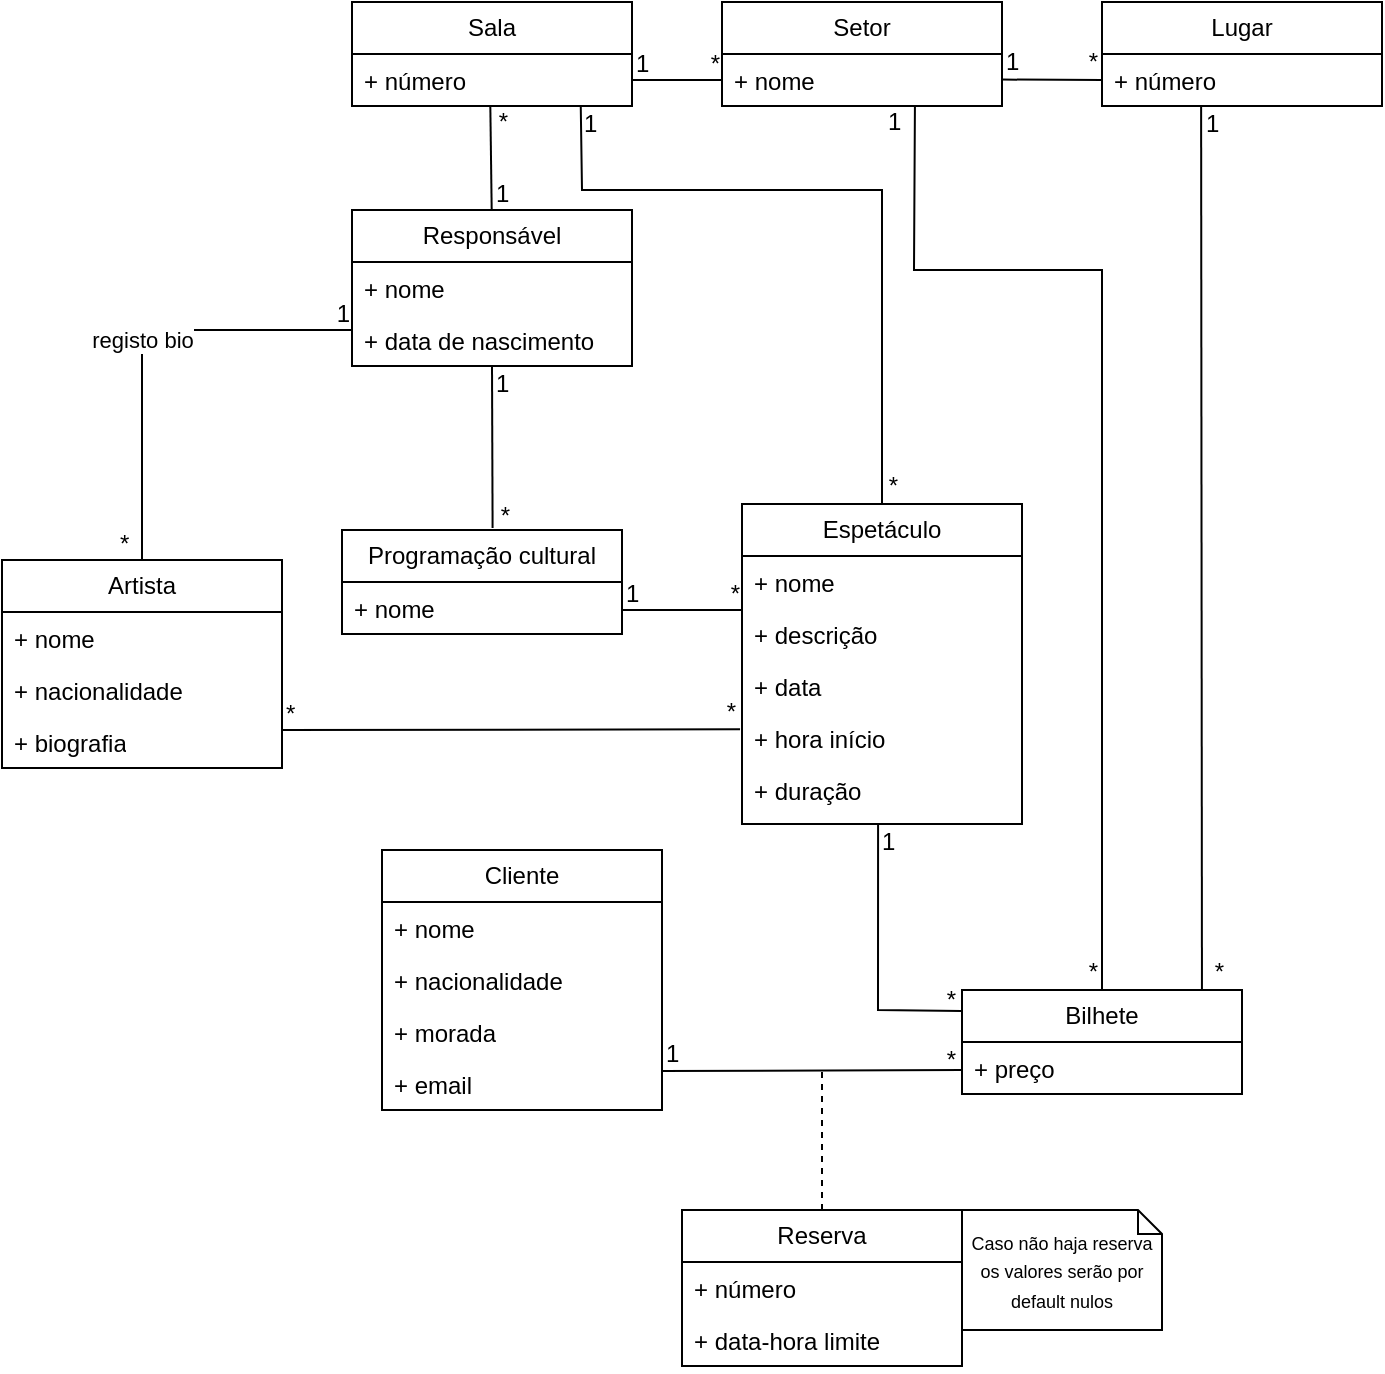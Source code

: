 <mxfile version="26.0.15">
  <diagram name="Page-1" id="mjd2C5AzrDwt4v_iIRbr">
    <mxGraphModel dx="671" dy="385" grid="1" gridSize="10" guides="1" tooltips="1" connect="1" arrows="1" fold="1" page="1" pageScale="1" pageWidth="850" pageHeight="1100" math="0" shadow="0">
      <root>
        <mxCell id="0" />
        <mxCell id="1" parent="0" />
        <mxCell id="IfUJpyONkfVFdhe7oYS0-1" value="Sala" style="swimlane;fontStyle=0;childLayout=stackLayout;horizontal=1;startSize=26;fillColor=none;horizontalStack=0;resizeParent=1;resizeParentMax=0;resizeLast=0;collapsible=1;marginBottom=0;whiteSpace=wrap;html=1;" vertex="1" parent="1">
          <mxGeometry x="285" y="66" width="140" height="52" as="geometry" />
        </mxCell>
        <mxCell id="IfUJpyONkfVFdhe7oYS0-2" value="+ número" style="text;strokeColor=none;fillColor=none;align=left;verticalAlign=top;spacingLeft=4;spacingRight=4;overflow=hidden;rotatable=0;points=[[0,0.5],[1,0.5]];portConstraint=eastwest;whiteSpace=wrap;html=1;" vertex="1" parent="IfUJpyONkfVFdhe7oYS0-1">
          <mxGeometry y="26" width="140" height="26" as="geometry" />
        </mxCell>
        <mxCell id="IfUJpyONkfVFdhe7oYS0-5" value="Setor" style="swimlane;fontStyle=0;childLayout=stackLayout;horizontal=1;startSize=26;fillColor=none;horizontalStack=0;resizeParent=1;resizeParentMax=0;resizeLast=0;collapsible=1;marginBottom=0;whiteSpace=wrap;html=1;" vertex="1" parent="1">
          <mxGeometry x="470" y="66" width="140" height="52" as="geometry" />
        </mxCell>
        <mxCell id="IfUJpyONkfVFdhe7oYS0-6" value="+ nome" style="text;strokeColor=none;fillColor=none;align=left;verticalAlign=top;spacingLeft=4;spacingRight=4;overflow=hidden;rotatable=0;points=[[0,0.5],[1,0.5]];portConstraint=eastwest;whiteSpace=wrap;html=1;" vertex="1" parent="IfUJpyONkfVFdhe7oYS0-5">
          <mxGeometry y="26" width="140" height="26" as="geometry" />
        </mxCell>
        <mxCell id="IfUJpyONkfVFdhe7oYS0-13" value="Responsável " style="swimlane;fontStyle=0;childLayout=stackLayout;horizontal=1;startSize=26;fillColor=none;horizontalStack=0;resizeParent=1;resizeParentMax=0;resizeLast=0;collapsible=1;marginBottom=0;whiteSpace=wrap;html=1;" vertex="1" parent="1">
          <mxGeometry x="285" y="170" width="140" height="78" as="geometry" />
        </mxCell>
        <mxCell id="IfUJpyONkfVFdhe7oYS0-14" value="+ nome" style="text;strokeColor=none;fillColor=none;align=left;verticalAlign=top;spacingLeft=4;spacingRight=4;overflow=hidden;rotatable=0;points=[[0,0.5],[1,0.5]];portConstraint=eastwest;whiteSpace=wrap;html=1;" vertex="1" parent="IfUJpyONkfVFdhe7oYS0-13">
          <mxGeometry y="26" width="140" height="26" as="geometry" />
        </mxCell>
        <mxCell id="IfUJpyONkfVFdhe7oYS0-15" value="+ data de nascimento" style="text;strokeColor=none;fillColor=none;align=left;verticalAlign=top;spacingLeft=4;spacingRight=4;overflow=hidden;rotatable=0;points=[[0,0.5],[1,0.5]];portConstraint=eastwest;whiteSpace=wrap;html=1;" vertex="1" parent="IfUJpyONkfVFdhe7oYS0-13">
          <mxGeometry y="52" width="140" height="26" as="geometry" />
        </mxCell>
        <mxCell id="IfUJpyONkfVFdhe7oYS0-17" value="Lugar" style="swimlane;fontStyle=0;childLayout=stackLayout;horizontal=1;startSize=26;fillColor=none;horizontalStack=0;resizeParent=1;resizeParentMax=0;resizeLast=0;collapsible=1;marginBottom=0;whiteSpace=wrap;html=1;" vertex="1" parent="1">
          <mxGeometry x="660" y="66" width="140" height="52" as="geometry" />
        </mxCell>
        <mxCell id="IfUJpyONkfVFdhe7oYS0-18" value="+ número" style="text;strokeColor=none;fillColor=none;align=left;verticalAlign=top;spacingLeft=4;spacingRight=4;overflow=hidden;rotatable=0;points=[[0,0.5],[1,0.5]];portConstraint=eastwest;whiteSpace=wrap;html=1;" vertex="1" parent="IfUJpyONkfVFdhe7oYS0-17">
          <mxGeometry y="26" width="140" height="26" as="geometry" />
        </mxCell>
        <mxCell id="IfUJpyONkfVFdhe7oYS0-22" value="" style="endArrow=none;html=1;rounded=0;exitX=1;exitY=0.5;exitDx=0;exitDy=0;entryX=0;entryY=0.5;entryDx=0;entryDy=0;" edge="1" parent="1" source="IfUJpyONkfVFdhe7oYS0-2" target="IfUJpyONkfVFdhe7oYS0-6">
          <mxGeometry relative="1" as="geometry">
            <mxPoint x="430" y="105" as="sourcePoint" />
            <mxPoint x="470" y="106" as="targetPoint" />
          </mxGeometry>
        </mxCell>
        <mxCell id="IfUJpyONkfVFdhe7oYS0-23" value="1" style="resizable=0;html=1;whiteSpace=wrap;align=left;verticalAlign=bottom;" connectable="0" vertex="1" parent="IfUJpyONkfVFdhe7oYS0-22">
          <mxGeometry x="-1" relative="1" as="geometry" />
        </mxCell>
        <mxCell id="IfUJpyONkfVFdhe7oYS0-24" value="*" style="resizable=0;html=1;whiteSpace=wrap;align=right;verticalAlign=bottom;" connectable="0" vertex="1" parent="IfUJpyONkfVFdhe7oYS0-22">
          <mxGeometry x="1" relative="1" as="geometry" />
        </mxCell>
        <mxCell id="IfUJpyONkfVFdhe7oYS0-25" value="" style="endArrow=none;html=1;rounded=0;exitX=1;exitY=0.5;exitDx=0;exitDy=0;entryX=0;entryY=0.5;entryDx=0;entryDy=0;" edge="1" parent="1" target="IfUJpyONkfVFdhe7oYS0-18">
          <mxGeometry relative="1" as="geometry">
            <mxPoint x="610" y="104.78" as="sourcePoint" />
            <mxPoint x="655" y="104.78" as="targetPoint" />
          </mxGeometry>
        </mxCell>
        <mxCell id="IfUJpyONkfVFdhe7oYS0-26" value="1" style="resizable=0;html=1;whiteSpace=wrap;align=left;verticalAlign=bottom;" connectable="0" vertex="1" parent="IfUJpyONkfVFdhe7oYS0-25">
          <mxGeometry x="-1" relative="1" as="geometry" />
        </mxCell>
        <mxCell id="IfUJpyONkfVFdhe7oYS0-27" value="*" style="resizable=0;html=1;whiteSpace=wrap;align=right;verticalAlign=bottom;" connectable="0" vertex="1" parent="IfUJpyONkfVFdhe7oYS0-25">
          <mxGeometry x="1" relative="1" as="geometry" />
        </mxCell>
        <mxCell id="IfUJpyONkfVFdhe7oYS0-28" value="" style="endArrow=none;html=1;rounded=0;exitX=0.5;exitY=0;exitDx=0;exitDy=0;entryX=0.494;entryY=1.001;entryDx=0;entryDy=0;entryPerimeter=0;" edge="1" parent="1">
          <mxGeometry relative="1" as="geometry">
            <mxPoint x="354.85" y="170" as="sourcePoint" />
            <mxPoint x="354.16" y="118.026" as="targetPoint" />
          </mxGeometry>
        </mxCell>
        <mxCell id="IfUJpyONkfVFdhe7oYS0-29" value="1" style="resizable=0;html=1;whiteSpace=wrap;align=left;verticalAlign=bottom;" connectable="0" vertex="1" parent="IfUJpyONkfVFdhe7oYS0-28">
          <mxGeometry x="-1" relative="1" as="geometry" />
        </mxCell>
        <mxCell id="IfUJpyONkfVFdhe7oYS0-30" value="*" style="resizable=0;html=1;whiteSpace=wrap;align=right;verticalAlign=bottom;" connectable="0" vertex="1" parent="IfUJpyONkfVFdhe7oYS0-28">
          <mxGeometry x="1" relative="1" as="geometry">
            <mxPoint x="10" y="16" as="offset" />
          </mxGeometry>
        </mxCell>
        <mxCell id="IfUJpyONkfVFdhe7oYS0-31" value="Programação cultural" style="swimlane;fontStyle=0;childLayout=stackLayout;horizontal=1;startSize=26;fillColor=none;horizontalStack=0;resizeParent=1;resizeParentMax=0;resizeLast=0;collapsible=1;marginBottom=0;whiteSpace=wrap;html=1;" vertex="1" parent="1">
          <mxGeometry x="280" y="330" width="140" height="52" as="geometry" />
        </mxCell>
        <mxCell id="IfUJpyONkfVFdhe7oYS0-32" value="+ nome" style="text;strokeColor=none;fillColor=none;align=left;verticalAlign=top;spacingLeft=4;spacingRight=4;overflow=hidden;rotatable=0;points=[[0,0.5],[1,0.5]];portConstraint=eastwest;whiteSpace=wrap;html=1;" vertex="1" parent="IfUJpyONkfVFdhe7oYS0-31">
          <mxGeometry y="26" width="140" height="26" as="geometry" />
        </mxCell>
        <mxCell id="IfUJpyONkfVFdhe7oYS0-35" value="" style="endArrow=none;html=1;rounded=0;" edge="1" parent="1">
          <mxGeometry relative="1" as="geometry">
            <mxPoint x="420" y="370" as="sourcePoint" />
            <mxPoint x="480" y="370" as="targetPoint" />
          </mxGeometry>
        </mxCell>
        <mxCell id="IfUJpyONkfVFdhe7oYS0-36" value="1" style="resizable=0;html=1;whiteSpace=wrap;align=left;verticalAlign=bottom;" connectable="0" vertex="1" parent="IfUJpyONkfVFdhe7oYS0-35">
          <mxGeometry x="-1" relative="1" as="geometry" />
        </mxCell>
        <mxCell id="IfUJpyONkfVFdhe7oYS0-37" value="*" style="resizable=0;html=1;whiteSpace=wrap;align=right;verticalAlign=bottom;" connectable="0" vertex="1" parent="IfUJpyONkfVFdhe7oYS0-35">
          <mxGeometry x="1" relative="1" as="geometry" />
        </mxCell>
        <mxCell id="IfUJpyONkfVFdhe7oYS0-38" value="Espetáculo" style="swimlane;fontStyle=0;childLayout=stackLayout;horizontal=1;startSize=26;fillColor=none;horizontalStack=0;resizeParent=1;resizeParentMax=0;resizeLast=0;collapsible=1;marginBottom=0;whiteSpace=wrap;html=1;" vertex="1" parent="1">
          <mxGeometry x="480" y="317" width="140" height="160" as="geometry" />
        </mxCell>
        <mxCell id="IfUJpyONkfVFdhe7oYS0-39" value="+ nome" style="text;strokeColor=none;fillColor=none;align=left;verticalAlign=top;spacingLeft=4;spacingRight=4;overflow=hidden;rotatable=0;points=[[0,0.5],[1,0.5]];portConstraint=eastwest;whiteSpace=wrap;html=1;" vertex="1" parent="IfUJpyONkfVFdhe7oYS0-38">
          <mxGeometry y="26" width="140" height="26" as="geometry" />
        </mxCell>
        <mxCell id="IfUJpyONkfVFdhe7oYS0-40" value="+ descrição" style="text;strokeColor=none;fillColor=none;align=left;verticalAlign=top;spacingLeft=4;spacingRight=4;overflow=hidden;rotatable=0;points=[[0,0.5],[1,0.5]];portConstraint=eastwest;whiteSpace=wrap;html=1;" vertex="1" parent="IfUJpyONkfVFdhe7oYS0-38">
          <mxGeometry y="52" width="140" height="26" as="geometry" />
        </mxCell>
        <mxCell id="IfUJpyONkfVFdhe7oYS0-43" value="+ data" style="text;strokeColor=none;fillColor=none;align=left;verticalAlign=top;spacingLeft=4;spacingRight=4;overflow=hidden;rotatable=0;points=[[0,0.5],[1,0.5]];portConstraint=eastwest;whiteSpace=wrap;html=1;" vertex="1" parent="IfUJpyONkfVFdhe7oYS0-38">
          <mxGeometry y="78" width="140" height="26" as="geometry" />
        </mxCell>
        <mxCell id="IfUJpyONkfVFdhe7oYS0-44" value="+ hora início" style="text;strokeColor=none;fillColor=none;align=left;verticalAlign=top;spacingLeft=4;spacingRight=4;overflow=hidden;rotatable=0;points=[[0,0.5],[1,0.5]];portConstraint=eastwest;whiteSpace=wrap;html=1;" vertex="1" parent="IfUJpyONkfVFdhe7oYS0-38">
          <mxGeometry y="104" width="140" height="26" as="geometry" />
        </mxCell>
        <mxCell id="IfUJpyONkfVFdhe7oYS0-41" value="+ duração" style="text;strokeColor=none;fillColor=none;align=left;verticalAlign=top;spacingLeft=4;spacingRight=4;overflow=hidden;rotatable=0;points=[[0,0.5],[1,0.5]];portConstraint=eastwest;whiteSpace=wrap;html=1;" vertex="1" parent="IfUJpyONkfVFdhe7oYS0-38">
          <mxGeometry y="130" width="140" height="30" as="geometry" />
        </mxCell>
        <mxCell id="IfUJpyONkfVFdhe7oYS0-46" value="" style="endArrow=none;html=1;rounded=0;entryX=0.571;entryY=-0.009;entryDx=0;entryDy=0;entryPerimeter=0;exitX=0.5;exitY=1;exitDx=0;exitDy=0;" edge="1" parent="1" source="IfUJpyONkfVFdhe7oYS0-13">
          <mxGeometry relative="1" as="geometry">
            <mxPoint x="355" y="250" as="sourcePoint" />
            <mxPoint x="355.3" y="328.958" as="targetPoint" />
          </mxGeometry>
        </mxCell>
        <mxCell id="IfUJpyONkfVFdhe7oYS0-47" value="1" style="resizable=0;html=1;whiteSpace=wrap;align=left;verticalAlign=bottom;" connectable="0" vertex="1" parent="IfUJpyONkfVFdhe7oYS0-46">
          <mxGeometry x="-1" relative="1" as="geometry">
            <mxPoint y="17" as="offset" />
          </mxGeometry>
        </mxCell>
        <mxCell id="IfUJpyONkfVFdhe7oYS0-48" value="*" style="resizable=0;html=1;whiteSpace=wrap;align=right;verticalAlign=bottom;" connectable="0" vertex="1" parent="IfUJpyONkfVFdhe7oYS0-46">
          <mxGeometry x="1" relative="1" as="geometry">
            <mxPoint x="10" y="3" as="offset" />
          </mxGeometry>
        </mxCell>
        <mxCell id="IfUJpyONkfVFdhe7oYS0-52" value="" style="endArrow=none;html=1;rounded=0;entryX=0.5;entryY=0;entryDx=0;entryDy=0;exitX=0.817;exitY=1.01;exitDx=0;exitDy=0;exitPerimeter=0;" edge="1" parent="1" target="IfUJpyONkfVFdhe7oYS0-38">
          <mxGeometry relative="1" as="geometry">
            <mxPoint x="399.38" y="118.26" as="sourcePoint" />
            <mxPoint x="610" y="250" as="targetPoint" />
            <Array as="points">
              <mxPoint x="400" y="160" />
              <mxPoint x="550" y="160" />
            </Array>
          </mxGeometry>
        </mxCell>
        <mxCell id="IfUJpyONkfVFdhe7oYS0-53" value="1" style="resizable=0;html=1;whiteSpace=wrap;align=left;verticalAlign=bottom;" connectable="0" vertex="1" parent="IfUJpyONkfVFdhe7oYS0-52">
          <mxGeometry x="-1" relative="1" as="geometry">
            <mxPoint y="17" as="offset" />
          </mxGeometry>
        </mxCell>
        <mxCell id="IfUJpyONkfVFdhe7oYS0-54" value="*" style="resizable=0;html=1;whiteSpace=wrap;align=right;verticalAlign=bottom;" connectable="0" vertex="1" parent="IfUJpyONkfVFdhe7oYS0-52">
          <mxGeometry x="1" relative="1" as="geometry">
            <mxPoint x="9" as="offset" />
          </mxGeometry>
        </mxCell>
        <mxCell id="IfUJpyONkfVFdhe7oYS0-55" value="Artista" style="swimlane;fontStyle=0;childLayout=stackLayout;horizontal=1;startSize=26;fillColor=none;horizontalStack=0;resizeParent=1;resizeParentMax=0;resizeLast=0;collapsible=1;marginBottom=0;whiteSpace=wrap;html=1;" vertex="1" parent="1">
          <mxGeometry x="110" y="345" width="140" height="104" as="geometry" />
        </mxCell>
        <mxCell id="IfUJpyONkfVFdhe7oYS0-56" value="+ nome" style="text;strokeColor=none;fillColor=none;align=left;verticalAlign=top;spacingLeft=4;spacingRight=4;overflow=hidden;rotatable=0;points=[[0,0.5],[1,0.5]];portConstraint=eastwest;whiteSpace=wrap;html=1;" vertex="1" parent="IfUJpyONkfVFdhe7oYS0-55">
          <mxGeometry y="26" width="140" height="26" as="geometry" />
        </mxCell>
        <mxCell id="IfUJpyONkfVFdhe7oYS0-57" value="+ nacionalidade" style="text;strokeColor=none;fillColor=none;align=left;verticalAlign=top;spacingLeft=4;spacingRight=4;overflow=hidden;rotatable=0;points=[[0,0.5],[1,0.5]];portConstraint=eastwest;whiteSpace=wrap;html=1;" vertex="1" parent="IfUJpyONkfVFdhe7oYS0-55">
          <mxGeometry y="52" width="140" height="26" as="geometry" />
        </mxCell>
        <mxCell id="IfUJpyONkfVFdhe7oYS0-58" value="+ biografia" style="text;strokeColor=none;fillColor=none;align=left;verticalAlign=top;spacingLeft=4;spacingRight=4;overflow=hidden;rotatable=0;points=[[0,0.5],[1,0.5]];portConstraint=eastwest;whiteSpace=wrap;html=1;" vertex="1" parent="IfUJpyONkfVFdhe7oYS0-55">
          <mxGeometry y="78" width="140" height="26" as="geometry" />
        </mxCell>
        <mxCell id="IfUJpyONkfVFdhe7oYS0-59" value="registo bio" style="endArrow=none;html=1;rounded=0;exitX=0.5;exitY=0;exitDx=0;exitDy=0;" edge="1" parent="1" source="IfUJpyONkfVFdhe7oYS0-55">
          <mxGeometry relative="1" as="geometry">
            <mxPoint x="125" y="230" as="sourcePoint" />
            <mxPoint x="285" y="230" as="targetPoint" />
            <Array as="points">
              <mxPoint x="180" y="230" />
            </Array>
          </mxGeometry>
        </mxCell>
        <mxCell id="IfUJpyONkfVFdhe7oYS0-60" value="*" style="resizable=0;html=1;whiteSpace=wrap;align=left;verticalAlign=bottom;" connectable="0" vertex="1" parent="IfUJpyONkfVFdhe7oYS0-59">
          <mxGeometry x="-1" relative="1" as="geometry">
            <mxPoint x="-13" as="offset" />
          </mxGeometry>
        </mxCell>
        <mxCell id="IfUJpyONkfVFdhe7oYS0-61" value="1" style="resizable=0;html=1;whiteSpace=wrap;align=right;verticalAlign=bottom;" connectable="0" vertex="1" parent="IfUJpyONkfVFdhe7oYS0-59">
          <mxGeometry x="1" relative="1" as="geometry" />
        </mxCell>
        <mxCell id="IfUJpyONkfVFdhe7oYS0-62" value="" style="endArrow=none;html=1;rounded=0;entryX=-0.007;entryY=0.333;entryDx=0;entryDy=0;entryPerimeter=0;" edge="1" parent="1" target="IfUJpyONkfVFdhe7oYS0-44">
          <mxGeometry relative="1" as="geometry">
            <mxPoint x="250" y="430" as="sourcePoint" />
            <mxPoint x="410" y="430" as="targetPoint" />
          </mxGeometry>
        </mxCell>
        <mxCell id="IfUJpyONkfVFdhe7oYS0-63" value="*" style="resizable=0;html=1;whiteSpace=wrap;align=left;verticalAlign=bottom;" connectable="0" vertex="1" parent="IfUJpyONkfVFdhe7oYS0-62">
          <mxGeometry x="-1" relative="1" as="geometry" />
        </mxCell>
        <mxCell id="IfUJpyONkfVFdhe7oYS0-64" value="*" style="resizable=0;html=1;whiteSpace=wrap;align=right;verticalAlign=bottom;" connectable="0" vertex="1" parent="IfUJpyONkfVFdhe7oYS0-62">
          <mxGeometry x="1" relative="1" as="geometry" />
        </mxCell>
        <mxCell id="IfUJpyONkfVFdhe7oYS0-65" value="Cliente" style="swimlane;fontStyle=0;childLayout=stackLayout;horizontal=1;startSize=26;fillColor=none;horizontalStack=0;resizeParent=1;resizeParentMax=0;resizeLast=0;collapsible=1;marginBottom=0;whiteSpace=wrap;html=1;" vertex="1" parent="1">
          <mxGeometry x="300" y="490" width="140" height="130" as="geometry" />
        </mxCell>
        <mxCell id="IfUJpyONkfVFdhe7oYS0-66" value="+ nome" style="text;strokeColor=none;fillColor=none;align=left;verticalAlign=top;spacingLeft=4;spacingRight=4;overflow=hidden;rotatable=0;points=[[0,0.5],[1,0.5]];portConstraint=eastwest;whiteSpace=wrap;html=1;" vertex="1" parent="IfUJpyONkfVFdhe7oYS0-65">
          <mxGeometry y="26" width="140" height="26" as="geometry" />
        </mxCell>
        <mxCell id="IfUJpyONkfVFdhe7oYS0-67" value="+ nacionalidade" style="text;strokeColor=none;fillColor=none;align=left;verticalAlign=top;spacingLeft=4;spacingRight=4;overflow=hidden;rotatable=0;points=[[0,0.5],[1,0.5]];portConstraint=eastwest;whiteSpace=wrap;html=1;" vertex="1" parent="IfUJpyONkfVFdhe7oYS0-65">
          <mxGeometry y="52" width="140" height="26" as="geometry" />
        </mxCell>
        <mxCell id="IfUJpyONkfVFdhe7oYS0-68" value="+ morada" style="text;strokeColor=none;fillColor=none;align=left;verticalAlign=top;spacingLeft=4;spacingRight=4;overflow=hidden;rotatable=0;points=[[0,0.5],[1,0.5]];portConstraint=eastwest;whiteSpace=wrap;html=1;" vertex="1" parent="IfUJpyONkfVFdhe7oYS0-65">
          <mxGeometry y="78" width="140" height="26" as="geometry" />
        </mxCell>
        <mxCell id="IfUJpyONkfVFdhe7oYS0-69" value="+ email" style="text;strokeColor=none;fillColor=none;align=left;verticalAlign=top;spacingLeft=4;spacingRight=4;overflow=hidden;rotatable=0;points=[[0,0.5],[1,0.5]];portConstraint=eastwest;whiteSpace=wrap;html=1;" vertex="1" parent="IfUJpyONkfVFdhe7oYS0-65">
          <mxGeometry y="104" width="140" height="26" as="geometry" />
        </mxCell>
        <mxCell id="IfUJpyONkfVFdhe7oYS0-70" value="Bilhete" style="swimlane;fontStyle=0;childLayout=stackLayout;horizontal=1;startSize=26;fillColor=none;horizontalStack=0;resizeParent=1;resizeParentMax=0;resizeLast=0;collapsible=1;marginBottom=0;whiteSpace=wrap;html=1;" vertex="1" parent="1">
          <mxGeometry x="590" y="560" width="140" height="52" as="geometry" />
        </mxCell>
        <mxCell id="IfUJpyONkfVFdhe7oYS0-72" value="+ preço" style="text;strokeColor=none;fillColor=none;align=left;verticalAlign=top;spacingLeft=4;spacingRight=4;overflow=hidden;rotatable=0;points=[[0,0.5],[1,0.5]];portConstraint=eastwest;whiteSpace=wrap;html=1;" vertex="1" parent="IfUJpyONkfVFdhe7oYS0-70">
          <mxGeometry y="26" width="140" height="26" as="geometry" />
        </mxCell>
        <mxCell id="IfUJpyONkfVFdhe7oYS0-74" value="" style="endArrow=none;html=1;rounded=0;exitX=1;exitY=0.231;exitDx=0;exitDy=0;exitPerimeter=0;" edge="1" parent="1">
          <mxGeometry relative="1" as="geometry">
            <mxPoint x="440" y="600.506" as="sourcePoint" />
            <mxPoint x="590" y="600" as="targetPoint" />
          </mxGeometry>
        </mxCell>
        <mxCell id="IfUJpyONkfVFdhe7oYS0-75" value="1" style="resizable=0;html=1;whiteSpace=wrap;align=left;verticalAlign=bottom;" connectable="0" vertex="1" parent="IfUJpyONkfVFdhe7oYS0-74">
          <mxGeometry x="-1" relative="1" as="geometry" />
        </mxCell>
        <mxCell id="IfUJpyONkfVFdhe7oYS0-76" value="*" style="resizable=0;html=1;whiteSpace=wrap;align=right;verticalAlign=bottom;" connectable="0" vertex="1" parent="IfUJpyONkfVFdhe7oYS0-74">
          <mxGeometry x="1" relative="1" as="geometry">
            <mxPoint x="-1" y="3" as="offset" />
          </mxGeometry>
        </mxCell>
        <mxCell id="IfUJpyONkfVFdhe7oYS0-80" value="" style="endArrow=none;html=1;rounded=0;entryX=-0.002;entryY=0.201;entryDx=0;entryDy=0;exitX=0.486;exitY=0.983;exitDx=0;exitDy=0;exitPerimeter=0;entryPerimeter=0;" edge="1" parent="1" source="IfUJpyONkfVFdhe7oYS0-41" target="IfUJpyONkfVFdhe7oYS0-70">
          <mxGeometry relative="1" as="geometry">
            <mxPoint x="550" y="480" as="sourcePoint" />
            <mxPoint x="560" y="570" as="targetPoint" />
            <Array as="points">
              <mxPoint x="548" y="570" />
            </Array>
          </mxGeometry>
        </mxCell>
        <mxCell id="IfUJpyONkfVFdhe7oYS0-81" value="1" style="resizable=0;html=1;whiteSpace=wrap;align=left;verticalAlign=bottom;" connectable="0" vertex="1" parent="IfUJpyONkfVFdhe7oYS0-80">
          <mxGeometry x="-1" relative="1" as="geometry">
            <mxPoint y="18" as="offset" />
          </mxGeometry>
        </mxCell>
        <mxCell id="IfUJpyONkfVFdhe7oYS0-82" value="*" style="resizable=0;html=1;whiteSpace=wrap;align=right;verticalAlign=bottom;" connectable="0" vertex="1" parent="IfUJpyONkfVFdhe7oYS0-80">
          <mxGeometry x="1" relative="1" as="geometry">
            <mxPoint x="-1" y="3" as="offset" />
          </mxGeometry>
        </mxCell>
        <mxCell id="IfUJpyONkfVFdhe7oYS0-83" value="" style="endArrow=none;html=1;rounded=0;exitX=0.689;exitY=1.019;exitDx=0;exitDy=0;exitPerimeter=0;" edge="1" parent="1" target="IfUJpyONkfVFdhe7oYS0-70">
          <mxGeometry relative="1" as="geometry">
            <mxPoint x="566.46" y="118.494" as="sourcePoint" />
            <mxPoint x="700" y="250" as="targetPoint" />
            <Array as="points">
              <mxPoint x="566" y="200" />
              <mxPoint x="660" y="200" />
            </Array>
          </mxGeometry>
        </mxCell>
        <mxCell id="IfUJpyONkfVFdhe7oYS0-84" value="1" style="resizable=0;html=1;whiteSpace=wrap;align=left;verticalAlign=bottom;" connectable="0" vertex="1" parent="IfUJpyONkfVFdhe7oYS0-83">
          <mxGeometry x="-1" relative="1" as="geometry">
            <mxPoint x="-15" y="16" as="offset" />
          </mxGeometry>
        </mxCell>
        <mxCell id="IfUJpyONkfVFdhe7oYS0-85" value="*" style="resizable=0;html=1;whiteSpace=wrap;align=right;verticalAlign=bottom;" connectable="0" vertex="1" parent="IfUJpyONkfVFdhe7oYS0-83">
          <mxGeometry x="1" relative="1" as="geometry">
            <mxPoint x="-1" as="offset" />
          </mxGeometry>
        </mxCell>
        <mxCell id="IfUJpyONkfVFdhe7oYS0-86" value="" style="endArrow=none;html=1;rounded=0;entryX=0.857;entryY=0;entryDx=0;entryDy=0;entryPerimeter=0;exitX=0.354;exitY=1;exitDx=0;exitDy=0;exitPerimeter=0;" edge="1" parent="1" target="IfUJpyONkfVFdhe7oYS0-70">
          <mxGeometry relative="1" as="geometry">
            <mxPoint x="709.56" y="118.0" as="sourcePoint" />
            <mxPoint x="760" y="400" as="targetPoint" />
          </mxGeometry>
        </mxCell>
        <mxCell id="IfUJpyONkfVFdhe7oYS0-87" value="1" style="resizable=0;html=1;whiteSpace=wrap;align=left;verticalAlign=bottom;" connectable="0" vertex="1" parent="IfUJpyONkfVFdhe7oYS0-86">
          <mxGeometry x="-1" relative="1" as="geometry">
            <mxPoint y="17" as="offset" />
          </mxGeometry>
        </mxCell>
        <mxCell id="IfUJpyONkfVFdhe7oYS0-88" value="*" style="resizable=0;html=1;whiteSpace=wrap;align=right;verticalAlign=bottom;" connectable="0" vertex="1" parent="IfUJpyONkfVFdhe7oYS0-86">
          <mxGeometry x="1" relative="1" as="geometry">
            <mxPoint x="13" as="offset" />
          </mxGeometry>
        </mxCell>
        <mxCell id="IfUJpyONkfVFdhe7oYS0-89" value="Reserva" style="swimlane;fontStyle=0;childLayout=stackLayout;horizontal=1;startSize=26;fillColor=none;horizontalStack=0;resizeParent=1;resizeParentMax=0;resizeLast=0;collapsible=1;marginBottom=0;whiteSpace=wrap;html=1;" vertex="1" parent="1">
          <mxGeometry x="450" y="670" width="140" height="78" as="geometry" />
        </mxCell>
        <mxCell id="IfUJpyONkfVFdhe7oYS0-90" value="+ número" style="text;strokeColor=none;fillColor=none;align=left;verticalAlign=top;spacingLeft=4;spacingRight=4;overflow=hidden;rotatable=0;points=[[0,0.5],[1,0.5]];portConstraint=eastwest;whiteSpace=wrap;html=1;" vertex="1" parent="IfUJpyONkfVFdhe7oYS0-89">
          <mxGeometry y="26" width="140" height="26" as="geometry" />
        </mxCell>
        <mxCell id="IfUJpyONkfVFdhe7oYS0-91" value="+ data-hora limite" style="text;strokeColor=none;fillColor=none;align=left;verticalAlign=top;spacingLeft=4;spacingRight=4;overflow=hidden;rotatable=0;points=[[0,0.5],[1,0.5]];portConstraint=eastwest;whiteSpace=wrap;html=1;" vertex="1" parent="IfUJpyONkfVFdhe7oYS0-89">
          <mxGeometry y="52" width="140" height="26" as="geometry" />
        </mxCell>
        <mxCell id="IfUJpyONkfVFdhe7oYS0-96" value="" style="endArrow=none;dashed=1;html=1;rounded=0;exitX=0.5;exitY=0;exitDx=0;exitDy=0;" edge="1" parent="1" source="IfUJpyONkfVFdhe7oYS0-89">
          <mxGeometry width="50" height="50" relative="1" as="geometry">
            <mxPoint x="480" y="660" as="sourcePoint" />
            <mxPoint x="520" y="600" as="targetPoint" />
          </mxGeometry>
        </mxCell>
        <mxCell id="IfUJpyONkfVFdhe7oYS0-100" value="&lt;font style=&quot;font-size: 9px;&quot;&gt;Caso não haja reserva os valores serão por default nulos&lt;/font&gt;" style="shape=note;size=12;whiteSpace=wrap;html=1;" vertex="1" parent="1">
          <mxGeometry x="590" y="670" width="100" height="60" as="geometry" />
        </mxCell>
      </root>
    </mxGraphModel>
  </diagram>
</mxfile>
